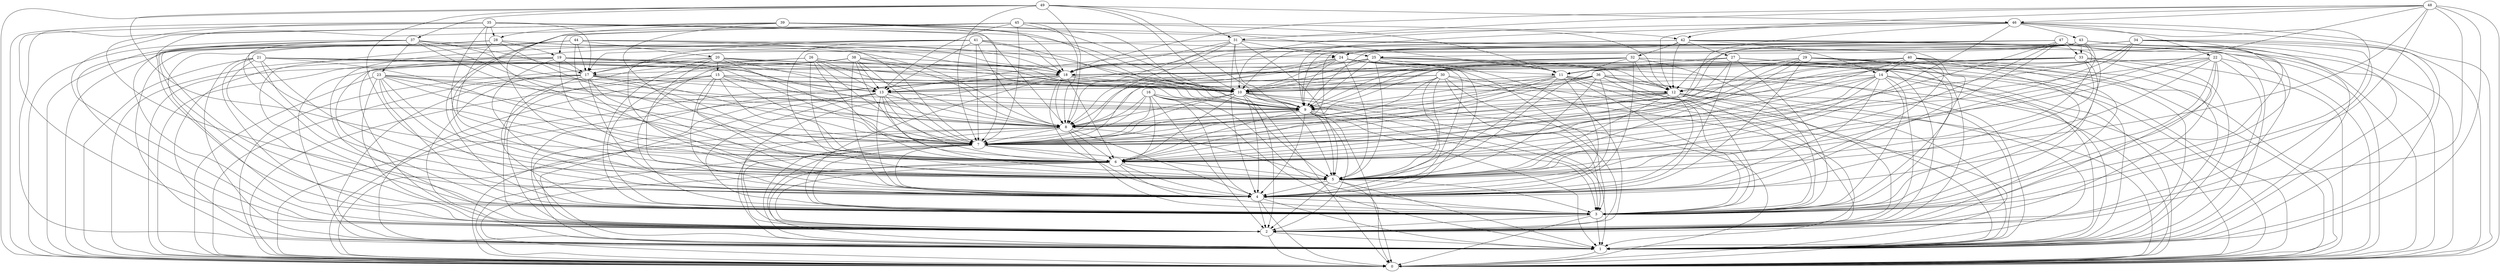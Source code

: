 /* Created by igraph 0.6.5 */
digraph {
  0;
  1;
  2;
  3;
  4;
  5;
  6;
  7;
  8;
  9;
  10;
  11;
  12;
  13;
  14;
  15;
  16;
  17;
  18;
  19;
  20;
  21;
  22;
  23;
  24;
  25;
  26;
  27;
  28;
  29;
  30;
  31;
  32;
  33;
  34;
  35;
  36;
  37;
  38;
  39;
  40;
  41;
  42;
  43;
  44;
  45;
  46;
  47;
  48;
  49;

  1 -> 0;
  2 -> 0;
  2 -> 1;
  3 -> 0;
  3 -> 1;
  3 -> 2;
  4 -> 0;
  4 -> 1;
  4 -> 2;
  4 -> 3;
  5 -> 0;
  5 -> 1;
  5 -> 2;
  5 -> 3;
  5 -> 4;
  6 -> 0;
  6 -> 1;
  6 -> 2;
  6 -> 3;
  6 -> 4;
  6 -> 5;
  7 -> 0;
  7 -> 1;
  7 -> 2;
  7 -> 3;
  7 -> 4;
  7 -> 5;
  7 -> 6;
  8 -> 0;
  8 -> 1;
  8 -> 2;
  8 -> 3;
  8 -> 4;
  8 -> 5;
  8 -> 6;
  8 -> 7;
  9 -> 0;
  9 -> 1;
  9 -> 2;
  9 -> 3;
  9 -> 4;
  9 -> 5;
  9 -> 6;
  9 -> 7;
  9 -> 8;
  10 -> 0;
  10 -> 1;
  10 -> 2;
  10 -> 3;
  10 -> 4;
  10 -> 5;
  10 -> 6;
  10 -> 7;
  10 -> 8;
  10 -> 9;
  11 -> 5;
  11 -> 4;
  11 -> 1;
  11 -> 10;
  11 -> 0;
  11 -> 3;
  11 -> 6;
  11 -> 2;
  11 -> 7;
  11 -> 9;
  12 -> 5;
  12 -> 0;
  12 -> 2;
  12 -> 9;
  12 -> 1;
  12 -> 3;
  12 -> 6;
  12 -> 4;
  12 -> 7;
  12 -> 8;
  13 -> 4;
  13 -> 0;
  13 -> 7;
  13 -> 2;
  13 -> 5;
  13 -> 3;
  13 -> 8;
  13 -> 9;
  13 -> 1;
  13 -> 6;
  14 -> 2;
  14 -> 1;
  14 -> 4;
  14 -> 3;
  14 -> 0;
  14 -> 7;
  14 -> 6;
  14 -> 5;
  14 -> 10;
  14 -> 8;
  15 -> 13;
  15 -> 0;
  15 -> 6;
  15 -> 5;
  15 -> 8;
  15 -> 3;
  15 -> 10;
  15 -> 4;
  15 -> 1;
  15 -> 7;
  16 -> 2;
  16 -> 1;
  16 -> 0;
  16 -> 6;
  16 -> 4;
  16 -> 3;
  16 -> 9;
  16 -> 5;
  16 -> 8;
  16 -> 7;
  17 -> 0;
  17 -> 9;
  17 -> 7;
  17 -> 1;
  17 -> 2;
  17 -> 3;
  17 -> 4;
  17 -> 5;
  17 -> 6;
  17 -> 12;
  18 -> 1;
  18 -> 3;
  18 -> 10;
  18 -> 2;
  18 -> 0;
  18 -> 8;
  18 -> 4;
  18 -> 9;
  18 -> 6;
  18 -> 12;
  19 -> 5;
  19 -> 9;
  19 -> 3;
  19 -> 10;
  19 -> 0;
  19 -> 17;
  19 -> 4;
  19 -> 8;
  19 -> 1;
  19 -> 18;
  20 -> 15;
  20 -> 3;
  20 -> 0;
  20 -> 10;
  20 -> 7;
  20 -> 17;
  20 -> 4;
  20 -> 9;
  20 -> 11;
  20 -> 13;
  21 -> 1;
  21 -> 6;
  21 -> 4;
  21 -> 7;
  21 -> 3;
  21 -> 2;
  21 -> 0;
  21 -> 13;
  21 -> 5;
  21 -> 18;
  22 -> 4;
  22 -> 0;
  22 -> 6;
  22 -> 9;
  22 -> 3;
  22 -> 2;
  22 -> 1;
  22 -> 5;
  22 -> 7;
  22 -> 11;
  23 -> 8;
  23 -> 2;
  23 -> 9;
  23 -> 7;
  23 -> 6;
  23 -> 10;
  23 -> 3;
  23 -> 4;
  23 -> 0;
  23 -> 5;
  24 -> 4;
  24 -> 5;
  24 -> 7;
  24 -> 8;
  24 -> 3;
  24 -> 0;
  24 -> 9;
  24 -> 2;
  24 -> 10;
  24 -> 11;
  25 -> 3;
  25 -> 10;
  25 -> 1;
  25 -> 5;
  25 -> 12;
  25 -> 9;
  25 -> 4;
  25 -> 13;
  25 -> 11;
  25 -> 8;
  26 -> 7;
  26 -> 10;
  26 -> 8;
  26 -> 6;
  26 -> 2;
  26 -> 5;
  26 -> 1;
  26 -> 18;
  26 -> 0;
  26 -> 13;
  27 -> 0;
  27 -> 1;
  27 -> 3;
  27 -> 11;
  27 -> 6;
  27 -> 4;
  27 -> 8;
  27 -> 2;
  27 -> 9;
  27 -> 10;
  28 -> 10;
  28 -> 5;
  28 -> 18;
  28 -> 3;
  28 -> 19;
  28 -> 4;
  28 -> 2;
  28 -> 0;
  28 -> 8;
  28 -> 7;
  29 -> 10;
  29 -> 7;
  29 -> 2;
  29 -> 3;
  29 -> 4;
  29 -> 5;
  29 -> 6;
  29 -> 0;
  29 -> 18;
  29 -> 1;
  30 -> 5;
  30 -> 1;
  30 -> 10;
  30 -> 4;
  30 -> 3;
  30 -> 13;
  30 -> 7;
  30 -> 0;
  30 -> 8;
  30 -> 2;
  31 -> 18;
  31 -> 17;
  31 -> 9;
  31 -> 3;
  31 -> 5;
  31 -> 24;
  31 -> 0;
  31 -> 7;
  31 -> 8;
  31 -> 4;
  32 -> 10;
  32 -> 17;
  32 -> 1;
  32 -> 13;
  32 -> 0;
  32 -> 4;
  32 -> 12;
  32 -> 3;
  32 -> 5;
  32 -> 9;
  33 -> 11;
  33 -> 0;
  33 -> 18;
  33 -> 1;
  33 -> 2;
  33 -> 10;
  33 -> 7;
  33 -> 4;
  33 -> 3;
  33 -> 12;
  34 -> 5;
  34 -> 7;
  34 -> 3;
  34 -> 1;
  34 -> 2;
  34 -> 9;
  34 -> 25;
  34 -> 12;
  34 -> 0;
  34 -> 6;
  35 -> 5;
  35 -> 28;
  35 -> 2;
  35 -> 8;
  35 -> 11;
  35 -> 4;
  35 -> 10;
  35 -> 0;
  35 -> 17;
  35 -> 6;
  36 -> 1;
  36 -> 8;
  36 -> 3;
  36 -> 4;
  36 -> 13;
  36 -> 12;
  36 -> 0;
  36 -> 5;
  36 -> 6;
  36 -> 9;
  37 -> 3;
  37 -> 17;
  37 -> 0;
  37 -> 6;
  37 -> 24;
  37 -> 9;
  37 -> 23;
  37 -> 7;
  37 -> 2;
  37 -> 8;
  38 -> 0;
  38 -> 13;
  38 -> 4;
  38 -> 7;
  38 -> 2;
  38 -> 6;
  38 -> 8;
  38 -> 3;
  38 -> 9;
  38 -> 18;
  39 -> 1;
  39 -> 6;
  39 -> 10;
  39 -> 12;
  39 -> 9;
  39 -> 2;
  39 -> 5;
  39 -> 18;
  39 -> 7;
  39 -> 28;
  40 -> 6;
  40 -> 0;
  40 -> 2;
  40 -> 3;
  40 -> 4;
  40 -> 12;
  40 -> 11;
  40 -> 18;
  40 -> 14;
  40 -> 1;
  41 -> 25;
  41 -> 2;
  41 -> 9;
  41 -> 13;
  41 -> 7;
  41 -> 8;
  41 -> 18;
  41 -> 5;
  41 -> 4;
  41 -> 1;
  42 -> 0;
  42 -> 18;
  42 -> 10;
  42 -> 3;
  42 -> 27;
  42 -> 13;
  42 -> 1;
  42 -> 12;
  42 -> 32;
  42 -> 14;
  43 -> 5;
  43 -> 17;
  43 -> 18;
  43 -> 33;
  43 -> 0;
  43 -> 7;
  43 -> 24;
  43 -> 1;
  43 -> 8;
  43 -> 2;
  44 -> 7;
  44 -> 2;
  44 -> 1;
  44 -> 0;
  44 -> 20;
  44 -> 17;
  44 -> 5;
  44 -> 18;
  44 -> 10;
  44 -> 3;
  45 -> 3;
  45 -> 7;
  45 -> 8;
  45 -> 4;
  45 -> 19;
  45 -> 13;
  45 -> 2;
  45 -> 42;
  45 -> 11;
  45 -> 0;
  46 -> 42;
  46 -> 3;
  46 -> 0;
  46 -> 9;
  46 -> 1;
  46 -> 43;
  46 -> 10;
  46 -> 7;
  46 -> 5;
  46 -> 22;
  47 -> 1;
  47 -> 6;
  47 -> 8;
  47 -> 0;
  47 -> 4;
  47 -> 18;
  47 -> 33;
  47 -> 9;
  47 -> 5;
  47 -> 3;
  48 -> 0;
  48 -> 3;
  48 -> 2;
  48 -> 1;
  48 -> 46;
  48 -> 18;
  48 -> 6;
  48 -> 31;
  48 -> 5;
  48 -> 12;
  49 -> 0;
  49 -> 7;
  49 -> 4;
  49 -> 8;
  49 -> 6;
  49 -> 46;
  49 -> 10;
  49 -> 37;
  49 -> 9;
  49 -> 31;
}
